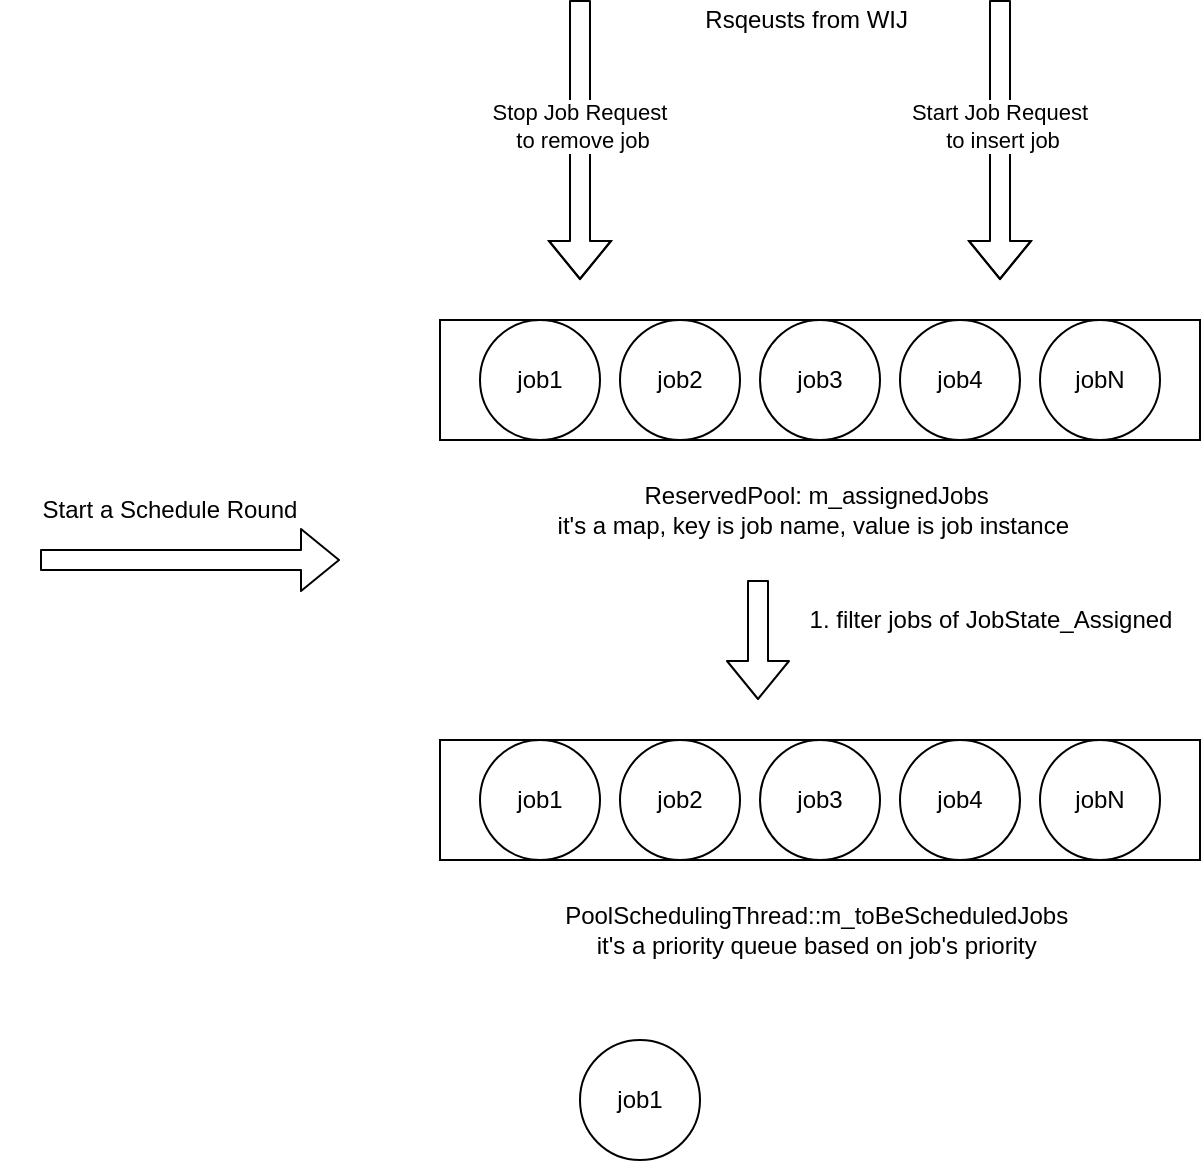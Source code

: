 <mxfile version="13.6.2" type="github">
  <diagram id="Af-E0rmEuBw-firK7_nA" name="Page-1">
    <mxGraphModel dx="2272" dy="762" grid="1" gridSize="10" guides="1" tooltips="1" connect="1" arrows="1" fold="1" page="1" pageScale="1" pageWidth="850" pageHeight="1100" math="0" shadow="0">
      <root>
        <mxCell id="0" />
        <mxCell id="1" parent="0" />
        <mxCell id="HLEY5dHJLPrmfTfhx0Ch-1" value="" style="rounded=0;whiteSpace=wrap;html=1;" vertex="1" parent="1">
          <mxGeometry x="110" y="320" width="380" height="60" as="geometry" />
        </mxCell>
        <mxCell id="HLEY5dHJLPrmfTfhx0Ch-2" value="job1" style="ellipse;whiteSpace=wrap;html=1;aspect=fixed;" vertex="1" parent="1">
          <mxGeometry x="130" y="320" width="60" height="60" as="geometry" />
        </mxCell>
        <mxCell id="HLEY5dHJLPrmfTfhx0Ch-4" value="job2" style="ellipse;whiteSpace=wrap;html=1;aspect=fixed;" vertex="1" parent="1">
          <mxGeometry x="200" y="320" width="60" height="60" as="geometry" />
        </mxCell>
        <mxCell id="HLEY5dHJLPrmfTfhx0Ch-5" value="job3" style="ellipse;whiteSpace=wrap;html=1;aspect=fixed;" vertex="1" parent="1">
          <mxGeometry x="270" y="320" width="60" height="60" as="geometry" />
        </mxCell>
        <mxCell id="HLEY5dHJLPrmfTfhx0Ch-6" value="job4" style="ellipse;whiteSpace=wrap;html=1;aspect=fixed;" vertex="1" parent="1">
          <mxGeometry x="340" y="320" width="60" height="60" as="geometry" />
        </mxCell>
        <mxCell id="HLEY5dHJLPrmfTfhx0Ch-7" value="jobN" style="ellipse;whiteSpace=wrap;html=1;aspect=fixed;" vertex="1" parent="1">
          <mxGeometry x="410" y="320" width="60" height="60" as="geometry" />
        </mxCell>
        <mxCell id="HLEY5dHJLPrmfTfhx0Ch-8" value="ReservedPool: m_assignedJobs&amp;nbsp;&lt;br&gt;it&#39;s a map, key is job name, value is job instance&amp;nbsp;&amp;nbsp;" style="text;html=1;strokeColor=none;fillColor=none;align=center;verticalAlign=middle;whiteSpace=wrap;rounded=0;" vertex="1" parent="1">
          <mxGeometry x="165" y="400" width="270" height="30" as="geometry" />
        </mxCell>
        <mxCell id="HLEY5dHJLPrmfTfhx0Ch-9" value="" style="shape=flexArrow;endArrow=classic;html=1;" edge="1" parent="1">
          <mxGeometry width="50" height="50" relative="1" as="geometry">
            <mxPoint x="180" y="160" as="sourcePoint" />
            <mxPoint x="180" y="300" as="targetPoint" />
            <Array as="points">
              <mxPoint x="180" y="240" />
            </Array>
          </mxGeometry>
        </mxCell>
        <mxCell id="HLEY5dHJLPrmfTfhx0Ch-11" value="Stop Job Request&amp;nbsp;&lt;br&gt;to remove job" style="edgeLabel;html=1;align=center;verticalAlign=middle;resizable=0;points=[];" vertex="1" connectable="0" parent="HLEY5dHJLPrmfTfhx0Ch-9">
          <mxGeometry x="0.143" y="17" relative="1" as="geometry">
            <mxPoint x="-16" y="-17" as="offset" />
          </mxGeometry>
        </mxCell>
        <mxCell id="HLEY5dHJLPrmfTfhx0Ch-12" value="" style="shape=flexArrow;endArrow=classic;html=1;" edge="1" parent="1">
          <mxGeometry width="50" height="50" relative="1" as="geometry">
            <mxPoint x="390" y="160" as="sourcePoint" />
            <mxPoint x="390" y="300" as="targetPoint" />
            <Array as="points">
              <mxPoint x="390" y="240" />
            </Array>
          </mxGeometry>
        </mxCell>
        <mxCell id="HLEY5dHJLPrmfTfhx0Ch-13" value="Start Job Request&amp;nbsp;&lt;br&gt;to insert job" style="edgeLabel;html=1;align=center;verticalAlign=middle;resizable=0;points=[];" vertex="1" connectable="0" parent="HLEY5dHJLPrmfTfhx0Ch-12">
          <mxGeometry x="0.143" y="17" relative="1" as="geometry">
            <mxPoint x="-16" y="-17" as="offset" />
          </mxGeometry>
        </mxCell>
        <mxCell id="HLEY5dHJLPrmfTfhx0Ch-14" value="Rsqeusts from WIJ&amp;nbsp;" style="text;html=1;strokeColor=none;fillColor=none;align=center;verticalAlign=middle;whiteSpace=wrap;rounded=0;" vertex="1" parent="1">
          <mxGeometry x="240" y="160" width="110" height="20" as="geometry" />
        </mxCell>
        <mxCell id="HLEY5dHJLPrmfTfhx0Ch-16" value="" style="rounded=0;whiteSpace=wrap;html=1;" vertex="1" parent="1">
          <mxGeometry x="110" y="530" width="380" height="60" as="geometry" />
        </mxCell>
        <mxCell id="HLEY5dHJLPrmfTfhx0Ch-17" value="job1" style="ellipse;whiteSpace=wrap;html=1;aspect=fixed;" vertex="1" parent="1">
          <mxGeometry x="130" y="530" width="60" height="60" as="geometry" />
        </mxCell>
        <mxCell id="HLEY5dHJLPrmfTfhx0Ch-18" value="job2" style="ellipse;whiteSpace=wrap;html=1;aspect=fixed;" vertex="1" parent="1">
          <mxGeometry x="200" y="530" width="60" height="60" as="geometry" />
        </mxCell>
        <mxCell id="HLEY5dHJLPrmfTfhx0Ch-19" value="job3" style="ellipse;whiteSpace=wrap;html=1;aspect=fixed;" vertex="1" parent="1">
          <mxGeometry x="270" y="530" width="60" height="60" as="geometry" />
        </mxCell>
        <mxCell id="HLEY5dHJLPrmfTfhx0Ch-20" value="job4" style="ellipse;whiteSpace=wrap;html=1;aspect=fixed;" vertex="1" parent="1">
          <mxGeometry x="340" y="530" width="60" height="60" as="geometry" />
        </mxCell>
        <mxCell id="HLEY5dHJLPrmfTfhx0Ch-21" value="jobN" style="ellipse;whiteSpace=wrap;html=1;aspect=fixed;" vertex="1" parent="1">
          <mxGeometry x="410" y="530" width="60" height="60" as="geometry" />
        </mxCell>
        <mxCell id="HLEY5dHJLPrmfTfhx0Ch-22" value="" style="shape=flexArrow;endArrow=classic;html=1;" edge="1" parent="1">
          <mxGeometry width="50" height="50" relative="1" as="geometry">
            <mxPoint x="269" y="450" as="sourcePoint" />
            <mxPoint x="269" y="510" as="targetPoint" />
          </mxGeometry>
        </mxCell>
        <mxCell id="HLEY5dHJLPrmfTfhx0Ch-24" value="1. filter jobs of JobState_Assigned" style="text;html=1;align=center;verticalAlign=middle;resizable=0;points=[];autosize=1;" vertex="1" parent="1">
          <mxGeometry x="285" y="460" width="200" height="20" as="geometry" />
        </mxCell>
        <mxCell id="HLEY5dHJLPrmfTfhx0Ch-26" value="PoolSchedulingThread::m_toBeScheduledJobs&amp;nbsp;&lt;br&gt;it&#39;s a priority queue based on job&#39;s priority&amp;nbsp;" style="text;html=1;strokeColor=none;fillColor=none;align=center;verticalAlign=middle;whiteSpace=wrap;rounded=0;" vertex="1" parent="1">
          <mxGeometry x="135" y="610" width="330" height="30" as="geometry" />
        </mxCell>
        <mxCell id="HLEY5dHJLPrmfTfhx0Ch-28" value="job1" style="ellipse;whiteSpace=wrap;html=1;aspect=fixed;" vertex="1" parent="1">
          <mxGeometry x="180" y="680" width="60" height="60" as="geometry" />
        </mxCell>
        <mxCell id="HLEY5dHJLPrmfTfhx0Ch-29" value="" style="shape=flexArrow;endArrow=classic;html=1;" edge="1" parent="1">
          <mxGeometry width="50" height="50" relative="1" as="geometry">
            <mxPoint x="-90" y="440" as="sourcePoint" />
            <mxPoint x="60" y="440" as="targetPoint" />
          </mxGeometry>
        </mxCell>
        <mxCell id="HLEY5dHJLPrmfTfhx0Ch-30" value="Start a Schedule Round" style="text;html=1;strokeColor=none;fillColor=none;align=center;verticalAlign=middle;whiteSpace=wrap;rounded=0;" vertex="1" parent="1">
          <mxGeometry x="-110" y="410" width="170" height="10" as="geometry" />
        </mxCell>
      </root>
    </mxGraphModel>
  </diagram>
</mxfile>
